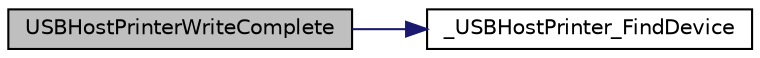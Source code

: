 digraph "USBHostPrinterWriteComplete"
{
  edge [fontname="Helvetica",fontsize="10",labelfontname="Helvetica",labelfontsize="10"];
  node [fontname="Helvetica",fontsize="10",shape=record];
  rankdir="LR";
  Node1 [label="USBHostPrinterWriteComplete",height=0.2,width=0.4,color="black", fillcolor="grey75", style="filled", fontcolor="black"];
  Node1 -> Node2 [color="midnightblue",fontsize="10",style="solid",fontname="Helvetica"];
  Node2 [label="_USBHostPrinter_FindDevice",height=0.2,width=0.4,color="black", fillcolor="white", style="filled",URL="$usb__host__printer_8c.html#acdca20ebfd78d5539c5aad1914065f39"];
}
